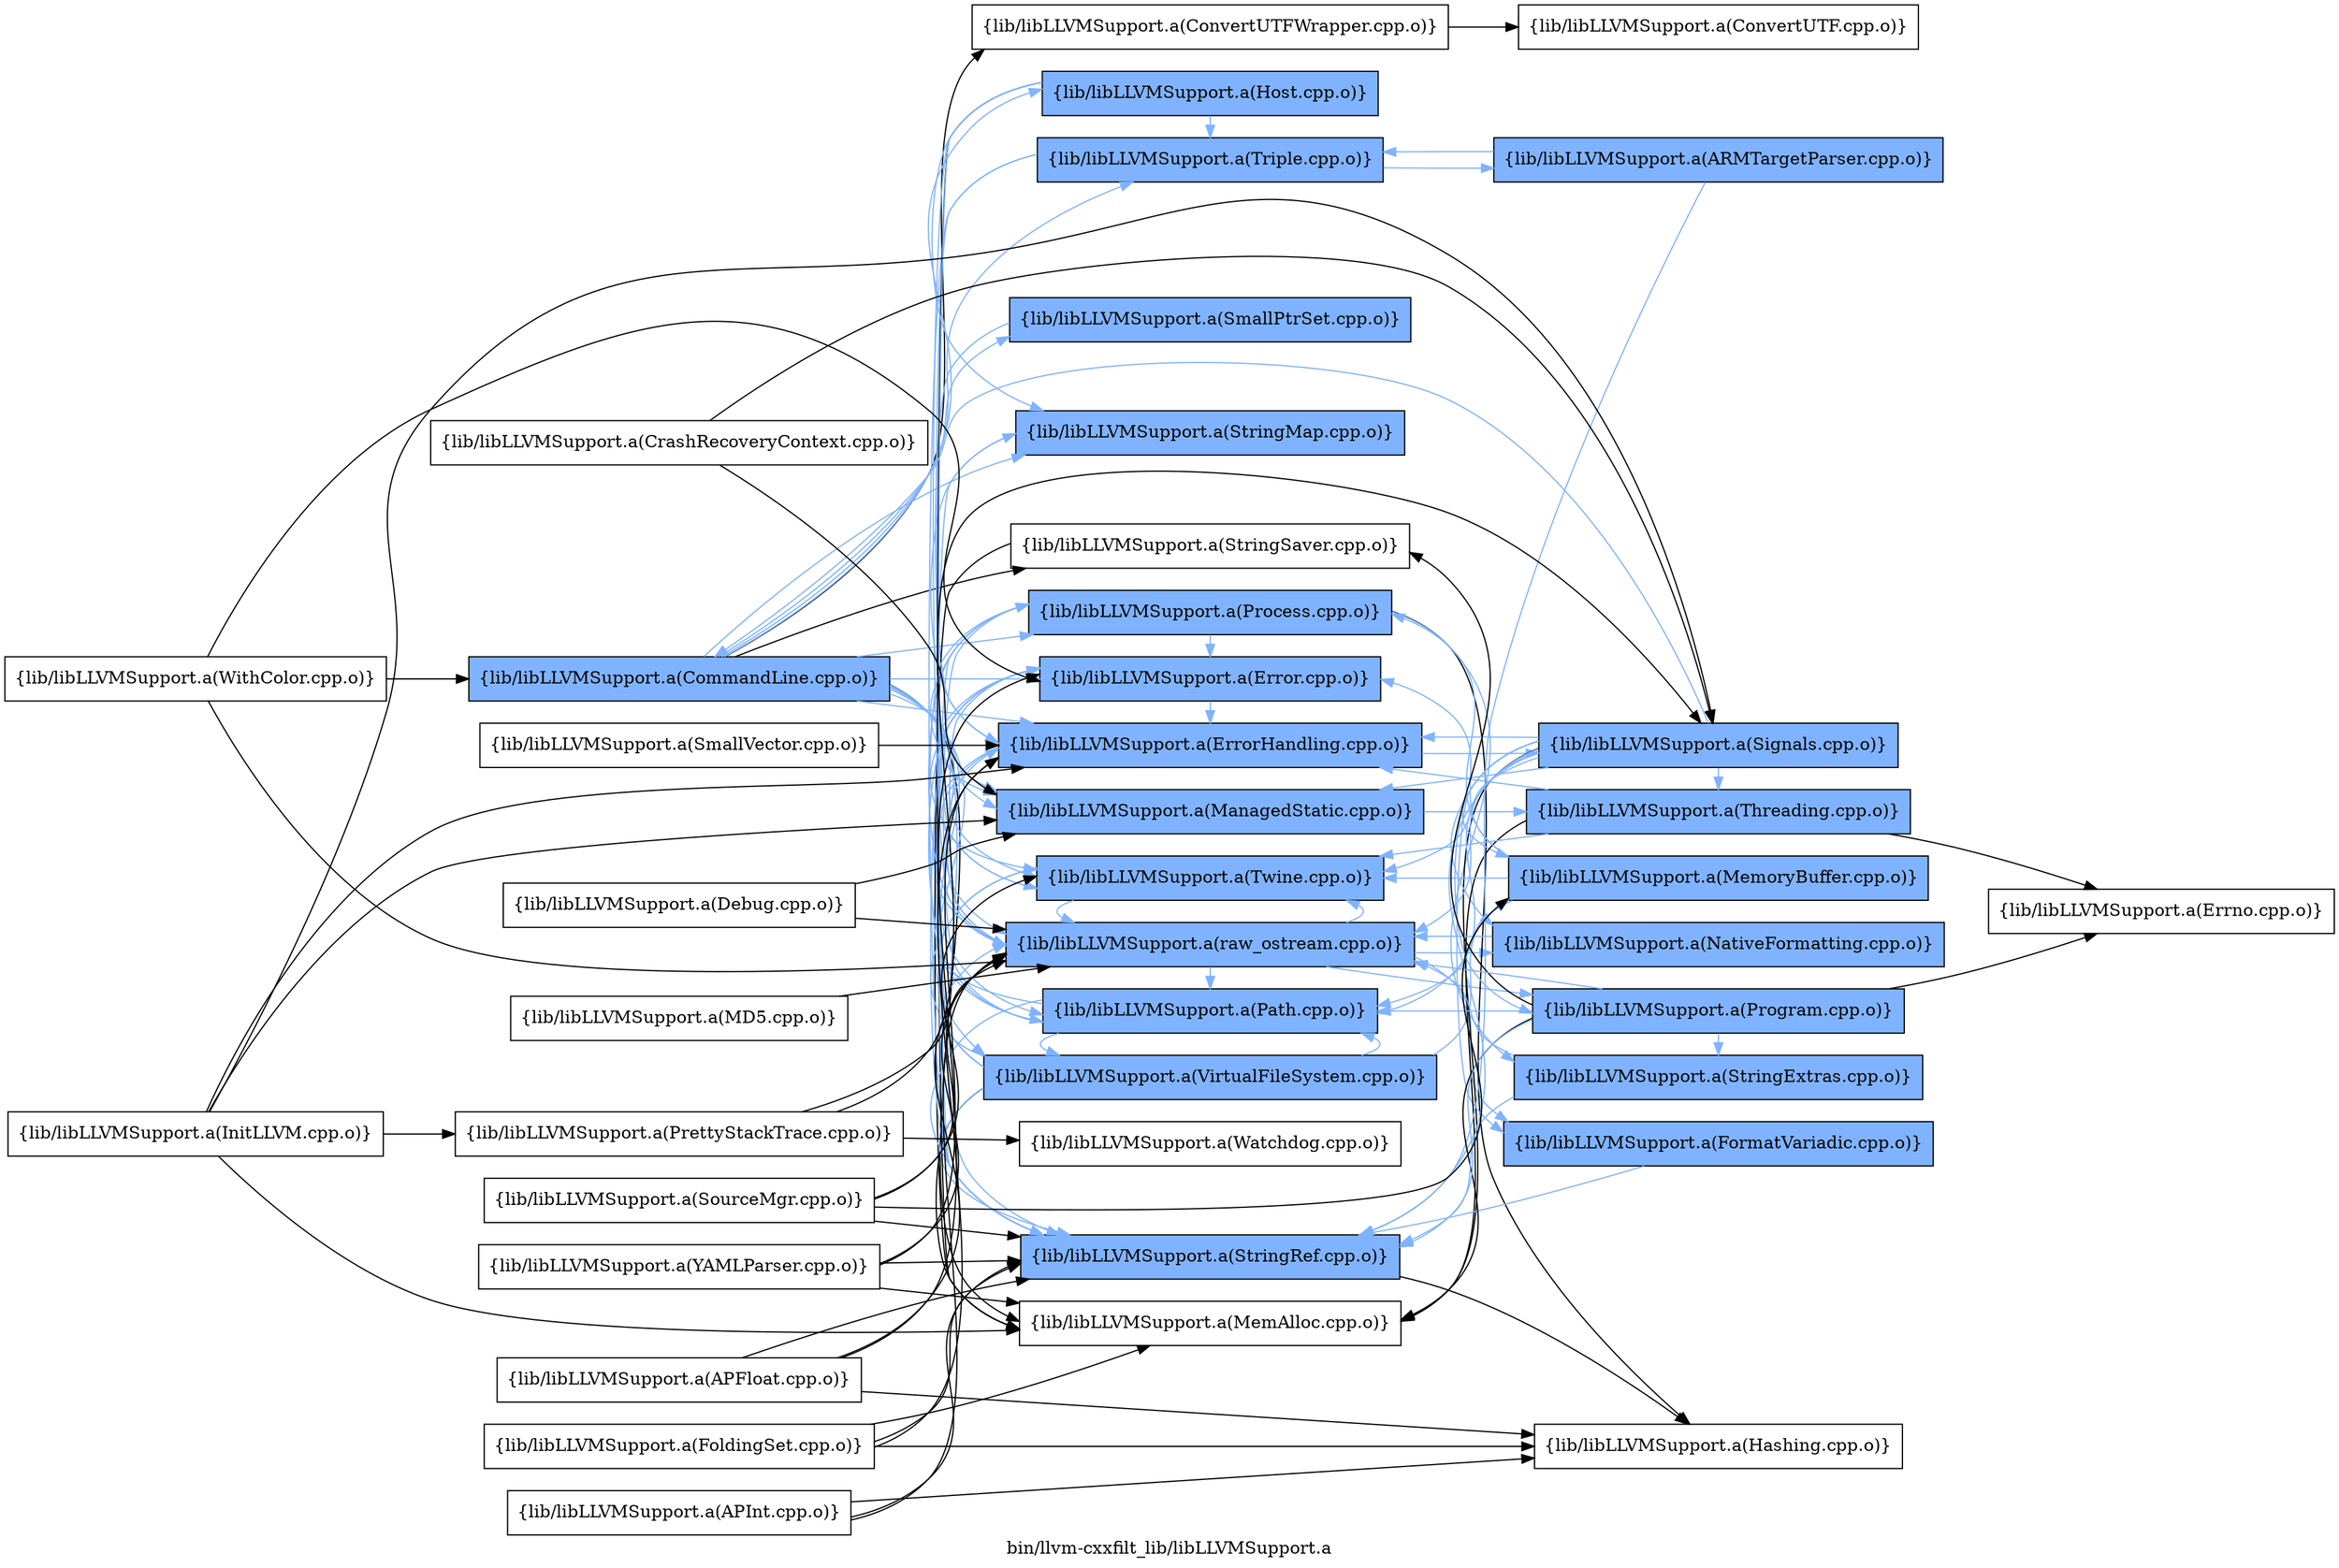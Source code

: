 digraph "bin/llvm-cxxfilt_lib/libLLVMSupport.a" {
	label="bin/llvm-cxxfilt_lib/libLLVMSupport.a";
	rankdir=LR;
	{ rank=same; Node0x56106e202288;  }
	{ rank=same; Node0x56106e200d48; Node0x56106e2013d8; Node0x56106e200fc8; Node0x56106e2024b8; Node0x56106e201a18; Node0x56106e200b18; Node0x56106e202968; Node0x56106e200cf8; Node0x56106e201518; Node0x56106e200898; Node0x56106e202198; Node0x56106e2019c8; Node0x56106e200ca8; Node0x56106e201b58; Node0x56106e202238; Node0x56106e200848;  }
	{ rank=same; Node0x56106e201fb8; Node0x56106e200bb8; Node0x56106e200ac8; Node0x56106e200b68; Node0x56106e2015b8; Node0x56106e202648; Node0x56106e200f28; Node0x56106e201e28; Node0x56106e201978; Node0x56106e2029b8;  }

	Node0x56106e202288 [shape=record,shape=box,group=1,style=filled,fillcolor="0.600000 0.5 1",label="{lib/libLLVMSupport.a(CommandLine.cpp.o)}"];
	Node0x56106e202288 -> Node0x56106e200d48;
	Node0x56106e202288 -> Node0x56106e2013d8[color="0.600000 0.5 1"];
	Node0x56106e202288 -> Node0x56106e200fc8[color="0.600000 0.5 1"];
	Node0x56106e202288 -> Node0x56106e2024b8[color="0.600000 0.5 1"];
	Node0x56106e202288 -> Node0x56106e201a18;
	Node0x56106e202288 -> Node0x56106e200b18[color="0.600000 0.5 1"];
	Node0x56106e202288 -> Node0x56106e202968[color="0.600000 0.5 1"];
	Node0x56106e202288 -> Node0x56106e200cf8;
	Node0x56106e202288 -> Node0x56106e201518[color="0.600000 0.5 1"];
	Node0x56106e202288 -> Node0x56106e200898[color="0.600000 0.5 1"];
	Node0x56106e202288 -> Node0x56106e202198[color="0.600000 0.5 1"];
	Node0x56106e202288 -> Node0x56106e2019c8[color="0.600000 0.5 1"];
	Node0x56106e202288 -> Node0x56106e200ca8[color="0.600000 0.5 1"];
	Node0x56106e202288 -> Node0x56106e201b58[color="0.600000 0.5 1"];
	Node0x56106e202288 -> Node0x56106e202238[color="0.600000 0.5 1"];
	Node0x56106e202288 -> Node0x56106e200848[color="0.600000 0.5 1"];
	Node0x56106e202788 [shape=record,shape=box,group=0,label="{lib/libLLVMSupport.a(InitLLVM.cpp.o)}"];
	Node0x56106e202788 -> Node0x56106e200fc8;
	Node0x56106e202788 -> Node0x56106e2024b8;
	Node0x56106e202788 -> Node0x56106e201a18;
	Node0x56106e202788 -> Node0x56106e201748;
	Node0x56106e202788 -> Node0x56106e200bb8;
	Node0x56106e200b18 [shape=record,shape=box,group=1,style=filled,fillcolor="0.600000 0.5 1",label="{lib/libLLVMSupport.a(SmallPtrSet.cpp.o)}"];
	Node0x56106e200b18 -> Node0x56106e200fc8[color="0.600000 0.5 1"];
	Node0x56106e200898 [shape=record,shape=box,group=1,style=filled,fillcolor="0.600000 0.5 1",label="{lib/libLLVMSupport.a(Triple.cpp.o)}"];
	Node0x56106e200898 -> Node0x56106e201518[color="0.600000 0.5 1"];
	Node0x56106e200898 -> Node0x56106e2015b8[color="0.600000 0.5 1"];
	Node0x56106e200898 -> Node0x56106e202198[color="0.600000 0.5 1"];
	Node0x56106e200ca8 [shape=record,shape=box,group=1,style=filled,fillcolor="0.600000 0.5 1",label="{lib/libLLVMSupport.a(raw_ostream.cpp.o)}"];
	Node0x56106e200ca8 -> Node0x56106e2013d8[color="0.600000 0.5 1"];
	Node0x56106e200ca8 -> Node0x56106e200fc8[color="0.600000 0.5 1"];
	Node0x56106e200ca8 -> Node0x56106e202198[color="0.600000 0.5 1"];
	Node0x56106e200ca8 -> Node0x56106e200f28[color="0.600000 0.5 1"];
	Node0x56106e200ca8 -> Node0x56106e201e28[color="0.600000 0.5 1"];
	Node0x56106e200ca8 -> Node0x56106e202238[color="0.600000 0.5 1"];
	Node0x56106e200ca8 -> Node0x56106e200848[color="0.600000 0.5 1"];
	Node0x56106e200ca8 -> Node0x56106e201978[color="0.600000 0.5 1"];
	Node0x56106e201b58 [shape=record,shape=box,group=1,style=filled,fillcolor="0.600000 0.5 1",label="{lib/libLLVMSupport.a(Host.cpp.o)}"];
	Node0x56106e201b58 -> Node0x56106e201a18;
	Node0x56106e201b58 -> Node0x56106e202968[color="0.600000 0.5 1"];
	Node0x56106e201b58 -> Node0x56106e201518[color="0.600000 0.5 1"];
	Node0x56106e201b58 -> Node0x56106e200898[color="0.600000 0.5 1"];
	Node0x56106e201b58 -> Node0x56106e200ca8[color="0.600000 0.5 1"];
	Node0x56106e200d48 [shape=record,shape=box,group=0,label="{lib/libLLVMSupport.a(ConvertUTFWrapper.cpp.o)}"];
	Node0x56106e200d48 -> Node0x56106e201fb8;
	Node0x56106e2013d8 [shape=record,shape=box,group=1,style=filled,fillcolor="0.600000 0.5 1",label="{lib/libLLVMSupport.a(Error.cpp.o)}"];
	Node0x56106e2013d8 -> Node0x56106e200fc8[color="0.600000 0.5 1"];
	Node0x56106e2013d8 -> Node0x56106e2024b8[color="0.600000 0.5 1"];
	Node0x56106e2013d8 -> Node0x56106e202198[color="0.600000 0.5 1"];
	Node0x56106e2013d8 -> Node0x56106e200ca8[color="0.600000 0.5 1"];
	Node0x56106e200fc8 [shape=record,shape=box,group=1,style=filled,fillcolor="0.600000 0.5 1",label="{lib/libLLVMSupport.a(ErrorHandling.cpp.o)}"];
	Node0x56106e200fc8 -> Node0x56106e202198[color="0.600000 0.5 1"];
	Node0x56106e200fc8 -> Node0x56106e200ca8[color="0.600000 0.5 1"];
	Node0x56106e200fc8 -> Node0x56106e200bb8[color="0.600000 0.5 1"];
	Node0x56106e2024b8 [shape=record,shape=box,group=1,style=filled,fillcolor="0.600000 0.5 1",label="{lib/libLLVMSupport.a(ManagedStatic.cpp.o)}"];
	Node0x56106e2024b8 -> Node0x56106e200ac8[color="0.600000 0.5 1"];
	Node0x56106e201a18 [shape=record,shape=box,group=0,label="{lib/libLLVMSupport.a(MemAlloc.cpp.o)}"];
	Node0x56106e202968 [shape=record,shape=box,group=1,style=filled,fillcolor="0.600000 0.5 1",label="{lib/libLLVMSupport.a(StringMap.cpp.o)}"];
	Node0x56106e202968 -> Node0x56106e200fc8[color="0.600000 0.5 1"];
	Node0x56106e200cf8 [shape=record,shape=box,group=0,label="{lib/libLLVMSupport.a(StringSaver.cpp.o)}"];
	Node0x56106e200cf8 -> Node0x56106e201a18;
	Node0x56106e201518 [shape=record,shape=box,group=1,style=filled,fillcolor="0.600000 0.5 1",label="{lib/libLLVMSupport.a(StringRef.cpp.o)}"];
	Node0x56106e201518 -> Node0x56106e2013d8[color="0.600000 0.5 1"];
	Node0x56106e201518 -> Node0x56106e200b68;
	Node0x56106e202198 [shape=record,shape=box,group=1,style=filled,fillcolor="0.600000 0.5 1",label="{lib/libLLVMSupport.a(Twine.cpp.o)}"];
	Node0x56106e202198 -> Node0x56106e200ca8[color="0.600000 0.5 1"];
	Node0x56106e2019c8 [shape=record,shape=box,group=1,style=filled,fillcolor="0.600000 0.5 1",label="{lib/libLLVMSupport.a(VirtualFileSystem.cpp.o)}"];
	Node0x56106e2019c8 -> Node0x56106e2013d8[color="0.600000 0.5 1"];
	Node0x56106e2019c8 -> Node0x56106e201a18;
	Node0x56106e2019c8 -> Node0x56106e202968[color="0.600000 0.5 1"];
	Node0x56106e2019c8 -> Node0x56106e201518[color="0.600000 0.5 1"];
	Node0x56106e2019c8 -> Node0x56106e202198[color="0.600000 0.5 1"];
	Node0x56106e2019c8 -> Node0x56106e202648[color="0.600000 0.5 1"];
	Node0x56106e2019c8 -> Node0x56106e200ca8[color="0.600000 0.5 1"];
	Node0x56106e2019c8 -> Node0x56106e202238[color="0.600000 0.5 1"];
	Node0x56106e202238 [shape=record,shape=box,group=1,style=filled,fillcolor="0.600000 0.5 1",label="{lib/libLLVMSupport.a(Path.cpp.o)}"];
	Node0x56106e202238 -> Node0x56106e2013d8[color="0.600000 0.5 1"];
	Node0x56106e202238 -> Node0x56106e201518[color="0.600000 0.5 1"];
	Node0x56106e202238 -> Node0x56106e202198[color="0.600000 0.5 1"];
	Node0x56106e202238 -> Node0x56106e2019c8[color="0.600000 0.5 1"];
	Node0x56106e202238 -> Node0x56106e200848[color="0.600000 0.5 1"];
	Node0x56106e200848 [shape=record,shape=box,group=1,style=filled,fillcolor="0.600000 0.5 1",label="{lib/libLLVMSupport.a(Process.cpp.o)}"];
	Node0x56106e200848 -> Node0x56106e2013d8[color="0.600000 0.5 1"];
	Node0x56106e200848 -> Node0x56106e2024b8[color="0.600000 0.5 1"];
	Node0x56106e200848 -> Node0x56106e201518[color="0.600000 0.5 1"];
	Node0x56106e200848 -> Node0x56106e200b68;
	Node0x56106e200848 -> Node0x56106e202238[color="0.600000 0.5 1"];
	Node0x56106e200848 -> Node0x56106e2029b8[color="0.600000 0.5 1"];
	Node0x56106e201fb8 [shape=record,shape=box,group=0,label="{lib/libLLVMSupport.a(ConvertUTF.cpp.o)}"];
	Node0x56106e200bb8 [shape=record,shape=box,group=1,style=filled,fillcolor="0.600000 0.5 1",label="{lib/libLLVMSupport.a(Signals.cpp.o)}"];
	Node0x56106e200bb8 -> Node0x56106e202288[color="0.600000 0.5 1"];
	Node0x56106e200bb8 -> Node0x56106e200fc8[color="0.600000 0.5 1"];
	Node0x56106e200bb8 -> Node0x56106e2024b8[color="0.600000 0.5 1"];
	Node0x56106e200bb8 -> Node0x56106e201a18;
	Node0x56106e200bb8 -> Node0x56106e201518[color="0.600000 0.5 1"];
	Node0x56106e200bb8 -> Node0x56106e202198[color="0.600000 0.5 1"];
	Node0x56106e200bb8 -> Node0x56106e202648[color="0.600000 0.5 1"];
	Node0x56106e200bb8 -> Node0x56106e200ca8[color="0.600000 0.5 1"];
	Node0x56106e200bb8 -> Node0x56106e200f28[color="0.600000 0.5 1"];
	Node0x56106e200bb8 -> Node0x56106e201e28[color="0.600000 0.5 1"];
	Node0x56106e200bb8 -> Node0x56106e202238[color="0.600000 0.5 1"];
	Node0x56106e200bb8 -> Node0x56106e201978[color="0.600000 0.5 1"];
	Node0x56106e200bb8 -> Node0x56106e200ac8[color="0.600000 0.5 1"];
	Node0x56106e200d98 [shape=record,shape=box,group=0,label="{lib/libLLVMSupport.a(Debug.cpp.o)}"];
	Node0x56106e200d98 -> Node0x56106e2024b8;
	Node0x56106e200d98 -> Node0x56106e200ca8;
	Node0x56106e201748 [shape=record,shape=box,group=0,label="{lib/libLLVMSupport.a(PrettyStackTrace.cpp.o)}"];
	Node0x56106e201748 -> Node0x56106e200ca8;
	Node0x56106e201748 -> Node0x56106e200bb8;
	Node0x56106e201748 -> Node0x56106e201248;
	Node0x56106e200ac8 [shape=record,shape=box,group=1,style=filled,fillcolor="0.600000 0.5 1",label="{lib/libLLVMSupport.a(Threading.cpp.o)}"];
	Node0x56106e200ac8 -> Node0x56106e200fc8[color="0.600000 0.5 1"];
	Node0x56106e200ac8 -> Node0x56106e201a18;
	Node0x56106e200ac8 -> Node0x56106e202198[color="0.600000 0.5 1"];
	Node0x56106e200ac8 -> Node0x56106e201298;
	Node0x56106e201248 [shape=record,shape=box,group=0,label="{lib/libLLVMSupport.a(Watchdog.cpp.o)}"];
	Node0x56106e2008e8 [shape=record,shape=box,group=0,label="{lib/libLLVMSupport.a(SmallVector.cpp.o)}"];
	Node0x56106e2008e8 -> Node0x56106e200fc8;
	Node0x56106e200b68 [shape=record,shape=box,group=0,label="{lib/libLLVMSupport.a(Hashing.cpp.o)}"];
	Node0x56106e2012e8 [shape=record,shape=box,group=0,label="{lib/libLLVMSupport.a(APFloat.cpp.o)}"];
	Node0x56106e2012e8 -> Node0x56106e2013d8;
	Node0x56106e2012e8 -> Node0x56106e201518;
	Node0x56106e2012e8 -> Node0x56106e200b68;
	Node0x56106e2012e8 -> Node0x56106e200ca8;
	Node0x56106e201a68 [shape=record,shape=box,group=0,label="{lib/libLLVMSupport.a(APInt.cpp.o)}"];
	Node0x56106e201a68 -> Node0x56106e201518;
	Node0x56106e201a68 -> Node0x56106e200b68;
	Node0x56106e201a68 -> Node0x56106e200ca8;
	Node0x56106e200438 [shape=record,shape=box,group=0,label="{lib/libLLVMSupport.a(FoldingSet.cpp.o)}"];
	Node0x56106e200438 -> Node0x56106e200fc8;
	Node0x56106e200438 -> Node0x56106e201a18;
	Node0x56106e200438 -> Node0x56106e201518;
	Node0x56106e200438 -> Node0x56106e200b68;
	Node0x56106e2015b8 [shape=record,shape=box,group=1,style=filled,fillcolor="0.600000 0.5 1",label="{lib/libLLVMSupport.a(ARMTargetParser.cpp.o)}"];
	Node0x56106e2015b8 -> Node0x56106e201518[color="0.600000 0.5 1"];
	Node0x56106e2015b8 -> Node0x56106e200898[color="0.600000 0.5 1"];
	Node0x56106e202648 [shape=record,shape=box,group=1,style=filled,fillcolor="0.600000 0.5 1",label="{lib/libLLVMSupport.a(MemoryBuffer.cpp.o)}"];
	Node0x56106e202648 -> Node0x56106e2013d8[color="0.600000 0.5 1"];
	Node0x56106e202648 -> Node0x56106e202198[color="0.600000 0.5 1"];
	Node0x56106e202648 -> Node0x56106e202238[color="0.600000 0.5 1"];
	Node0x56106e202648 -> Node0x56106e200848[color="0.600000 0.5 1"];
	Node0x56106e201428 [shape=record,shape=box,group=0,label="{lib/libLLVMSupport.a(SourceMgr.cpp.o)}"];
	Node0x56106e201428 -> Node0x56106e201518;
	Node0x56106e201428 -> Node0x56106e202198;
	Node0x56106e201428 -> Node0x56106e202648;
	Node0x56106e201428 -> Node0x56106e200ca8;
	Node0x56106e2020f8 [shape=record,shape=box,group=0,label="{lib/libLLVMSupport.a(WithColor.cpp.o)}"];
	Node0x56106e2020f8 -> Node0x56106e202288;
	Node0x56106e2020f8 -> Node0x56106e2013d8;
	Node0x56106e2020f8 -> Node0x56106e200ca8;
	Node0x56106e202558 [shape=record,shape=box,group=0,label="{lib/libLLVMSupport.a(YAMLParser.cpp.o)}"];
	Node0x56106e202558 -> Node0x56106e200fc8;
	Node0x56106e202558 -> Node0x56106e201a18;
	Node0x56106e202558 -> Node0x56106e201518;
	Node0x56106e202558 -> Node0x56106e200ca8;
	Node0x56106e200f28 [shape=record,shape=box,group=1,style=filled,fillcolor="0.600000 0.5 1",label="{lib/libLLVMSupport.a(NativeFormatting.cpp.o)}"];
	Node0x56106e200f28 -> Node0x56106e200ca8[color="0.600000 0.5 1"];
	Node0x56106e201e28 [shape=record,shape=box,group=1,style=filled,fillcolor="0.600000 0.5 1",label="{lib/libLLVMSupport.a(FormatVariadic.cpp.o)}"];
	Node0x56106e201e28 -> Node0x56106e201518[color="0.600000 0.5 1"];
	Node0x56106e201978 [shape=record,shape=box,group=1,style=filled,fillcolor="0.600000 0.5 1",label="{lib/libLLVMSupport.a(Program.cpp.o)}"];
	Node0x56106e201978 -> Node0x56106e201a18;
	Node0x56106e201978 -> Node0x56106e200cf8;
	Node0x56106e201978 -> Node0x56106e201518[color="0.600000 0.5 1"];
	Node0x56106e201978 -> Node0x56106e200ca8[color="0.600000 0.5 1"];
	Node0x56106e201978 -> Node0x56106e202238[color="0.600000 0.5 1"];
	Node0x56106e201978 -> Node0x56106e2029b8[color="0.600000 0.5 1"];
	Node0x56106e201978 -> Node0x56106e201298;
	Node0x56106e200c58 [shape=record,shape=box,group=0,label="{lib/libLLVMSupport.a(MD5.cpp.o)}"];
	Node0x56106e200c58 -> Node0x56106e200ca8;
	Node0x56106e2029b8 [shape=record,shape=box,group=1,style=filled,fillcolor="0.600000 0.5 1",label="{lib/libLLVMSupport.a(StringExtras.cpp.o)}"];
	Node0x56106e2029b8 -> Node0x56106e201518[color="0.600000 0.5 1"];
	Node0x56106e2029b8 -> Node0x56106e200ca8[color="0.600000 0.5 1"];
	Node0x56106e2021e8 [shape=record,shape=box,group=0,label="{lib/libLLVMSupport.a(CrashRecoveryContext.cpp.o)}"];
	Node0x56106e2021e8 -> Node0x56106e2024b8;
	Node0x56106e2021e8 -> Node0x56106e200bb8;
	Node0x56106e201298 [shape=record,shape=box,group=0,label="{lib/libLLVMSupport.a(Errno.cpp.o)}"];
}
